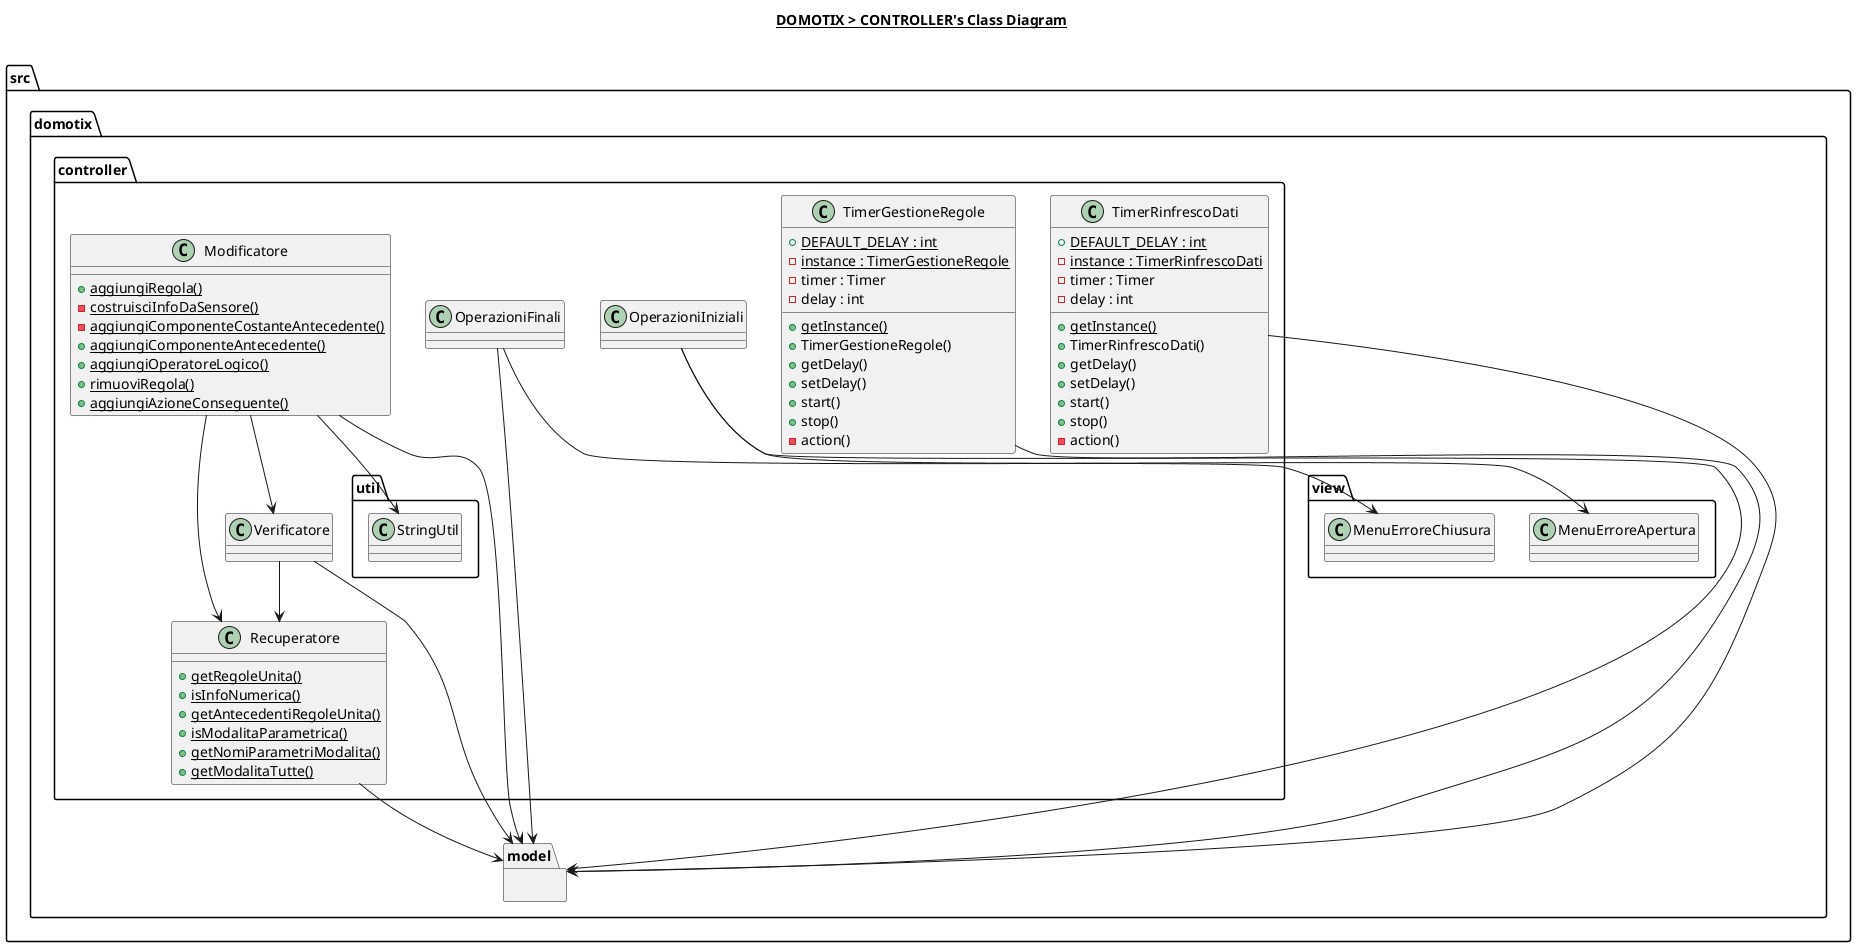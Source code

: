 @startuml

title __DOMOTIX > CONTROLLER's Class Diagram__\n

namespace src.domotix.controller {
    class src.domotix.controller.Modificatore {
        {static} + aggiungiRegola()
        {static} - costruisciInfoDaSensore()
        {static} - aggiungiComponenteCostanteAntecedente()
        {static} + aggiungiComponenteAntecedente()
        {static} + aggiungiOperatoreLogico()
        {static} + rimuoviRegola()
        {static} + aggiungiAzioneConseguente()
    }

    class src.domotix.controller.OperazioniFinali {

    }

    class src.domotix.controller.OperazioniIniziali {

    }

    class src.domotix.controller.Recuperatore {
        {static} + getRegoleUnita()
        {static} + isInfoNumerica()
        {static} + getAntecedentiRegoleUnita()
        {static} + isModalitaParametrica()
        {static} + getNomiParametriModalita()
        {static} + getModalitaTutte()
    }

    class src.domotix.controller.Verificatore {

    }

    class src.domotix.controller.TimerGestioneRegole {
        {static} + DEFAULT_DELAY : int
        {static} - instance : TimerGestioneRegole
        {static} + getInstance()
        - timer : Timer
        - delay : int
        + TimerGestioneRegole()
        + getDelay()
        + setDelay()
        + start()
        + stop()
        - action()
    }

    class src.domotix.controller.TimerRinfrescoDati {
        {static} + DEFAULT_DELAY : int
        {static} - instance : TimerRinfrescoDati
        {static} + getInstance()
        - timer : Timer
        - delay : int
        + TimerRinfrescoDati()
        + getDelay()
        + setDelay()
        + start()
        + stop()
        - action()
    }

    namespace util {
        class src.domotix.controller.util.StringUtil {
        }
    }
}

namespace src.domotix.model {

}

src.domotix.controller.Modificatore --> src.domotix.controller.util.StringUtil
src.domotix.controller.Modificatore --> src.domotix.controller.Recuperatore
src.domotix.controller.Modificatore --> src.domotix.controller.Verificatore
src.domotix.controller.Modificatore --> src.domotix.model

src.domotix.controller.Verificatore --> src.domotix.controller.Recuperatore
src.domotix.controller.Verificatore --> src.domotix.model

src.domotix.controller.Recuperatore --> src.domotix.model

src.domotix.controller.OperazioniIniziali --> src.domotix.model
src.domotix.controller.OperazioniIniziali --> src.domotix.view.MenuErroreApertura

src.domotix.controller.OperazioniFinali --> src.domotix.model
src.domotix.controller.OperazioniFinali --> src.domotix.view.MenuErroreChiusura

src.domotix.controller.TimerGestioneRegole --> src.domotix.model
src.domotix.controller.TimerRinfrescoDati --> src.domotix.model

@enduml
